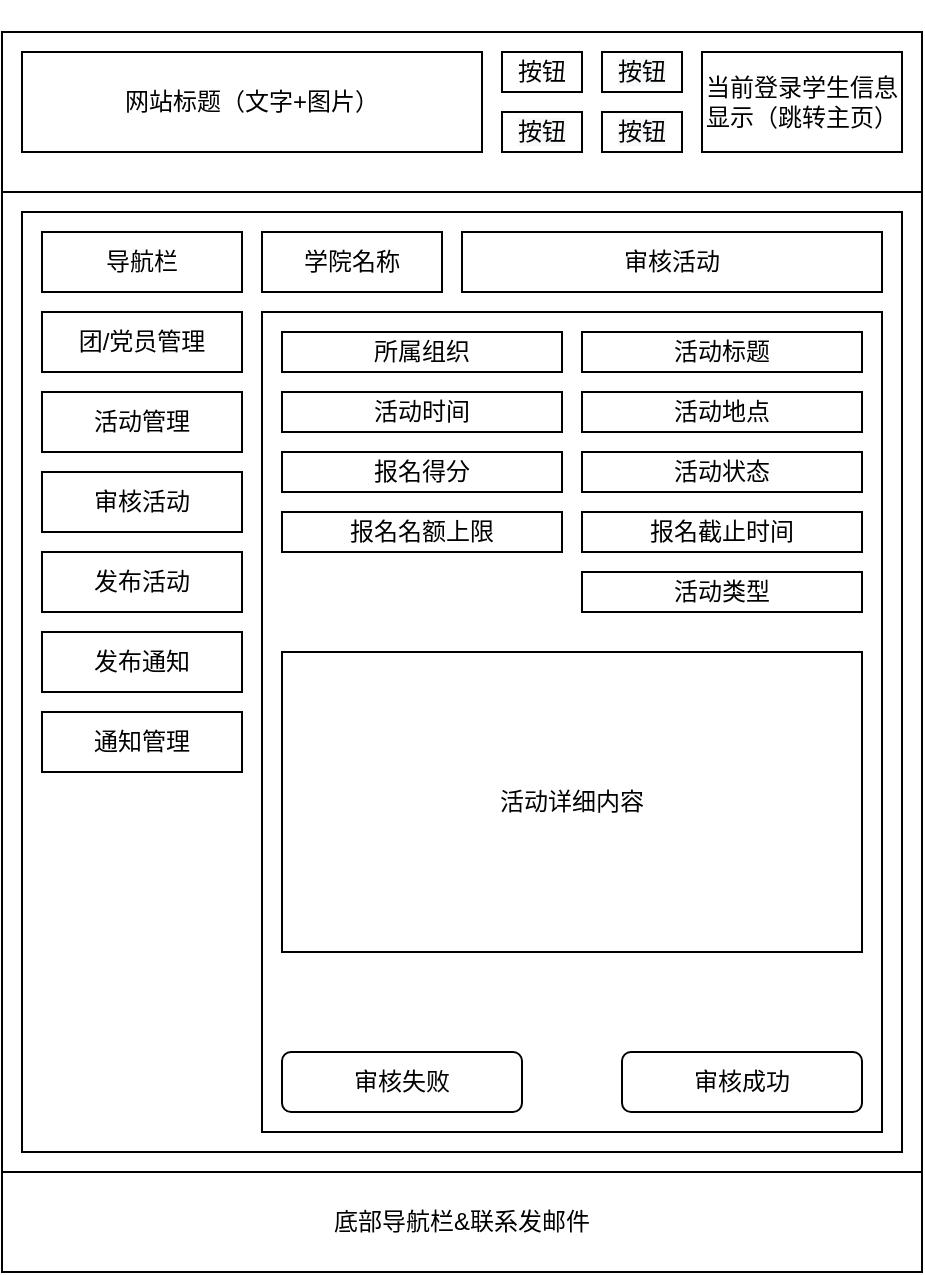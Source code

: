 <mxfile version="13.5.1" type="device"><diagram id="lIO5LTM7eZPaQRJZY7qq" name="Page-1"><mxGraphModel dx="1264" dy="601" grid="1" gridSize="10" guides="1" tooltips="1" connect="1" arrows="1" fold="1" page="1" pageScale="1" pageWidth="827" pageHeight="1169" math="0" shadow="0"><root><mxCell id="0"/><mxCell id="1" parent="0"/><mxCell id="_pJhmvkSa_Gs6LftZB0_-2" value="" style="rounded=0;whiteSpace=wrap;html=1;" parent="1" vertex="1"><mxGeometry x="180" y="30" width="460" height="620" as="geometry"/></mxCell><mxCell id="n9VIl0Bt8xTa1ZwPOJq0-23" value="底部导航栏&amp;amp;联系发邮件" style="rounded=0;whiteSpace=wrap;html=1;" parent="1" vertex="1"><mxGeometry x="180" y="600" width="460" height="50" as="geometry"/></mxCell><mxCell id="ms1DL1cAqzHiM8Jy2DLP-1" value="" style="rounded=0;whiteSpace=wrap;html=1;" parent="1" vertex="1"><mxGeometry x="180" y="30" width="460" height="80" as="geometry"/></mxCell><mxCell id="_pJhmvkSa_Gs6LftZB0_-3" value="网站标题（文字+图片）" style="rounded=0;whiteSpace=wrap;html=1;" parent="1" vertex="1"><mxGeometry x="190" y="40" width="230" height="50" as="geometry"/></mxCell><mxCell id="_pJhmvkSa_Gs6LftZB0_-6" value="当前登录学生信息显示（跳转主页）" style="rounded=0;whiteSpace=wrap;html=1;" parent="1" vertex="1"><mxGeometry x="530" y="40" width="100" height="50" as="geometry"/></mxCell><mxCell id="_pJhmvkSa_Gs6LftZB0_-17" value="按钮" style="rounded=0;whiteSpace=wrap;html=1;" parent="1" vertex="1"><mxGeometry x="430" y="40" width="40" height="20" as="geometry"/></mxCell><mxCell id="_pJhmvkSa_Gs6LftZB0_-18" value="&#10;&#10;&lt;span style=&quot;color: rgb(0, 0, 0); font-family: helvetica; font-size: 12px; font-style: normal; font-weight: 400; letter-spacing: normal; text-align: center; text-indent: 0px; text-transform: none; word-spacing: 0px; background-color: rgb(248, 249, 250); display: inline; float: none;&quot;&gt;按钮&lt;/span&gt;&#10;&#10;" style="rounded=0;whiteSpace=wrap;html=1;" parent="1" vertex="1"><mxGeometry x="480" y="40" width="40" height="20" as="geometry"/></mxCell><mxCell id="_pJhmvkSa_Gs6LftZB0_-19" value="&#10;&#10;&lt;span style=&quot;color: rgb(0, 0, 0); font-family: helvetica; font-size: 12px; font-style: normal; font-weight: 400; letter-spacing: normal; text-align: center; text-indent: 0px; text-transform: none; word-spacing: 0px; background-color: rgb(248, 249, 250); display: inline; float: none;&quot;&gt;按钮&lt;/span&gt;&#10;&#10;" style="rounded=0;whiteSpace=wrap;html=1;" parent="1" vertex="1"><mxGeometry x="430" y="70" width="40" height="20" as="geometry"/></mxCell><mxCell id="_pJhmvkSa_Gs6LftZB0_-20" value="&#10;&#10;&lt;span style=&quot;color: rgb(0, 0, 0); font-family: helvetica; font-size: 12px; font-style: normal; font-weight: 400; letter-spacing: normal; text-align: center; text-indent: 0px; text-transform: none; word-spacing: 0px; background-color: rgb(248, 249, 250); display: inline; float: none;&quot;&gt;按钮&lt;/span&gt;&#10;&#10;" style="rounded=0;whiteSpace=wrap;html=1;" parent="1" vertex="1"><mxGeometry x="480" y="70" width="40" height="20" as="geometry"/></mxCell><mxCell id="XomM6D00v7QlfE5brnaY-1" value="" style="rounded=0;whiteSpace=wrap;html=1;" parent="1" vertex="1"><mxGeometry x="190" y="120" width="440" height="470" as="geometry"/></mxCell><mxCell id="n_mjgkeBXvZYisji6T3Q-2" value="团/党员管理" style="rounded=0;whiteSpace=wrap;html=1;" parent="1" vertex="1"><mxGeometry x="200" y="170" width="100" height="30" as="geometry"/></mxCell><mxCell id="n_mjgkeBXvZYisji6T3Q-7" value="活动管理" style="rounded=0;whiteSpace=wrap;html=1;" parent="1" vertex="1"><mxGeometry x="200" y="210" width="100" height="30" as="geometry"/></mxCell><mxCell id="n_mjgkeBXvZYisji6T3Q-8" value="审核活动" style="rounded=0;whiteSpace=wrap;html=1;" parent="1" vertex="1"><mxGeometry x="200" y="250" width="100" height="30" as="geometry"/></mxCell><mxCell id="n_mjgkeBXvZYisji6T3Q-9" value="发布活动" style="rounded=0;whiteSpace=wrap;html=1;" parent="1" vertex="1"><mxGeometry x="200" y="290" width="100" height="30" as="geometry"/></mxCell><mxCell id="n_mjgkeBXvZYisji6T3Q-12" value="" style="rounded=0;whiteSpace=wrap;html=1;" parent="1" vertex="1"><mxGeometry x="310" y="170" width="310" height="410" as="geometry"/></mxCell><mxCell id="n_mjgkeBXvZYisji6T3Q-13" value="导航栏" style="rounded=0;whiteSpace=wrap;html=1;" parent="1" vertex="1"><mxGeometry x="200" y="130" width="100" height="30" as="geometry"/></mxCell><mxCell id="OQgzbfO1sx_yw60HtSBx-1" value="活动详细内容" style="rounded=0;whiteSpace=wrap;html=1;" parent="1" vertex="1"><mxGeometry x="320" y="340" width="290" height="150" as="geometry"/></mxCell><mxCell id="OQgzbfO1sx_yw60HtSBx-2" value="所属组织" style="rounded=0;whiteSpace=wrap;html=1;" parent="1" vertex="1"><mxGeometry x="320" y="180" width="140" height="20" as="geometry"/></mxCell><mxCell id="OQgzbfO1sx_yw60HtSBx-3" value="活动标题" style="rounded=0;whiteSpace=wrap;html=1;" parent="1" vertex="1"><mxGeometry x="470" y="180" width="140" height="20" as="geometry"/></mxCell><mxCell id="OQgzbfO1sx_yw60HtSBx-4" value="活动时间" style="rounded=0;whiteSpace=wrap;html=1;" parent="1" vertex="1"><mxGeometry x="320" y="210" width="140" height="20" as="geometry"/></mxCell><mxCell id="OQgzbfO1sx_yw60HtSBx-5" value="活动地点" style="rounded=0;whiteSpace=wrap;html=1;" parent="1" vertex="1"><mxGeometry x="470" y="210" width="140" height="20" as="geometry"/></mxCell><mxCell id="OQgzbfO1sx_yw60HtSBx-6" value="报名得分" style="rounded=0;whiteSpace=wrap;html=1;" parent="1" vertex="1"><mxGeometry x="320" y="240" width="140" height="20" as="geometry"/></mxCell><mxCell id="OQgzbfO1sx_yw60HtSBx-8" value="报名名额上限" style="rounded=0;whiteSpace=wrap;html=1;" parent="1" vertex="1"><mxGeometry x="320" y="270" width="140" height="20" as="geometry"/></mxCell><mxCell id="OQgzbfO1sx_yw60HtSBx-9" value="报名截止时间" style="rounded=0;whiteSpace=wrap;html=1;" parent="1" vertex="1"><mxGeometry x="470" y="270" width="140" height="20" as="geometry"/></mxCell><mxCell id="OQgzbfO1sx_yw60HtSBx-10" value="活动状态" style="rounded=0;whiteSpace=wrap;html=1;" parent="1" vertex="1"><mxGeometry x="470" y="240" width="140" height="20" as="geometry"/></mxCell><mxCell id="OQgzbfO1sx_yw60HtSBx-11" value="活动类型" style="rounded=0;whiteSpace=wrap;html=1;" parent="1" vertex="1"><mxGeometry x="470" y="300" width="140" height="20" as="geometry"/></mxCell><mxCell id="OQgzbfO1sx_yw60HtSBx-12" value="审核失败" style="rounded=1;whiteSpace=wrap;html=1;" parent="1" vertex="1"><mxGeometry x="320" y="540" width="120" height="30" as="geometry"/></mxCell><mxCell id="OQgzbfO1sx_yw60HtSBx-13" value="审核成功" style="rounded=1;whiteSpace=wrap;html=1;" parent="1" vertex="1"><mxGeometry x="490" y="540" width="120" height="30" as="geometry"/></mxCell><mxCell id="R-c9Jqmn8TdwGkSO9nVy-1" value="发布通知" style="rounded=0;whiteSpace=wrap;html=1;" parent="1" vertex="1"><mxGeometry x="200" y="330" width="100" height="30" as="geometry"/></mxCell><mxCell id="1vxdUXD8mopCFGAPhWX3-1" value="审核活动" style="rounded=0;whiteSpace=wrap;html=1;" parent="1" vertex="1"><mxGeometry x="410" y="130" width="210" height="30" as="geometry"/></mxCell><mxCell id="1vxdUXD8mopCFGAPhWX3-2" value="学院名称" style="rounded=0;whiteSpace=wrap;html=1;" parent="1" vertex="1"><mxGeometry x="310" y="130" width="90" height="30" as="geometry"/></mxCell><mxCell id="1eHM-97QGi9k9cGM8y1Y-1" value="通知管理" style="rounded=0;whiteSpace=wrap;html=1;" parent="1" vertex="1"><mxGeometry x="200" y="370" width="100" height="30" as="geometry"/></mxCell></root></mxGraphModel></diagram></mxfile>